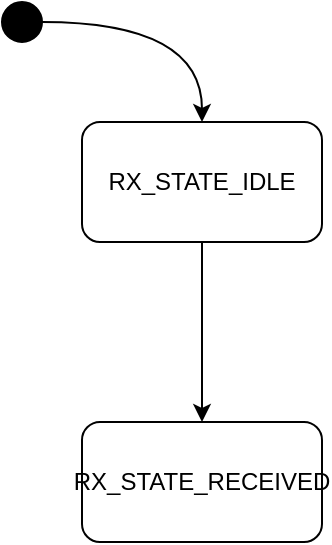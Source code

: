 <mxfile version="13.10.0" type="embed">
    <diagram id="YxtcR-VB-c4Ir737uO5-" name="Page-1">
        <mxGraphModel dx="743" dy="610" grid="1" gridSize="10" guides="1" tooltips="1" connect="1" arrows="1" fold="1" page="1" pageScale="1" pageWidth="827" pageHeight="1169" math="0" shadow="0">
            <root>
                <mxCell id="0"/>
                <mxCell id="1" parent="0"/>
                <mxCell id="4" style="edgeStyle=orthogonalEdgeStyle;orthogonalLoop=1;jettySize=auto;html=1;exitX=1;exitY=0.5;exitDx=0;exitDy=0;curved=1;" edge="1" parent="1" source="2" target="3">
                    <mxGeometry relative="1" as="geometry"/>
                </mxCell>
                <mxCell id="2" value="" style="ellipse;whiteSpace=wrap;html=1;aspect=fixed;fillColor=#000000;" parent="1" vertex="1">
                    <mxGeometry x="130" y="80" width="20" height="20" as="geometry"/>
                </mxCell>
                <mxCell id="6" value="" style="edgeStyle=orthogonalEdgeStyle;curved=1;orthogonalLoop=1;jettySize=auto;html=1;" edge="1" parent="1" source="3" target="5">
                    <mxGeometry relative="1" as="geometry"/>
                </mxCell>
                <mxCell id="3" value="RX_STATE_IDLE" style="rounded=1;whiteSpace=wrap;html=1;" parent="1" vertex="1">
                    <mxGeometry x="170" y="140" width="120" height="60" as="geometry"/>
                </mxCell>
                <mxCell id="5" value="&lt;span&gt;RX_STATE_RECEIVED&lt;/span&gt;" style="whiteSpace=wrap;html=1;rounded=1;" vertex="1" parent="1">
                    <mxGeometry x="170" y="290" width="120" height="60" as="geometry"/>
                </mxCell>
            </root>
        </mxGraphModel>
    </diagram>
</mxfile>

